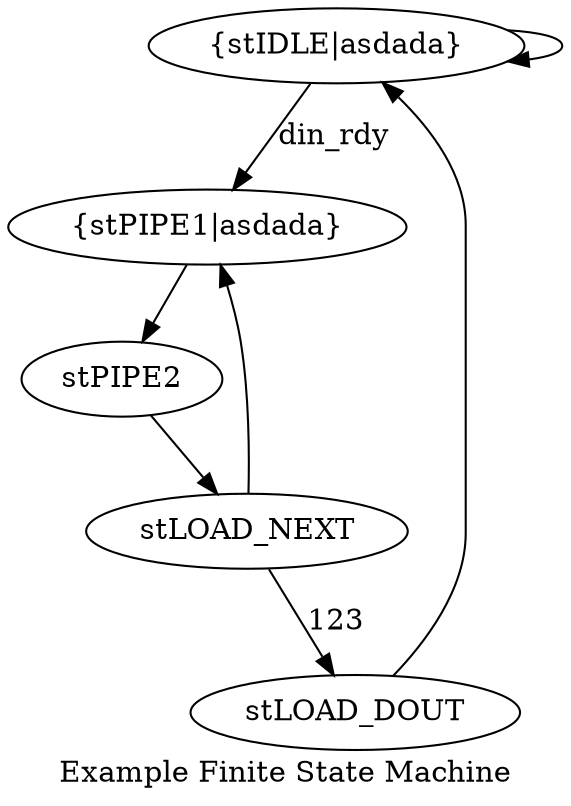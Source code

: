 digraph example_fsm
{
    label = "Example Finite State Machine";
// STATE_START NAND_DU
stIDLE [label = "{stIDLE|asdada}" ]
stPIPE1 [label = "{stPIPE1|asdada}" ]
stPIPE2
// STATE_END
// STATE_START HTI_DU
stLOAD_NEXT
stLOAD_DOUT
// STATE_END
    stIDLE -> stIDLE;
    stIDLE -> stPIPE1 [label = "din_rdy"];
    stPIPE1 -> stPIPE2;
    stPIPE2 -> stLOAD_NEXT;
    stLOAD_NEXT -> stLOAD_DOUT [label = "123"];
    stLOAD_NEXT -> stPIPE1
    stLOAD_DOUT -> stIDLE;
}
